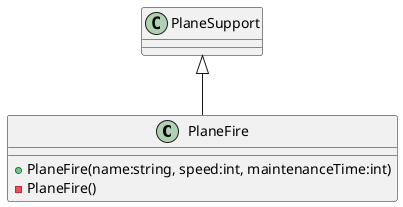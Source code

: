 @startuml
class PlaneFire {
    + PlaneFire(name:string, speed:int, maintenanceTime:int)
    - PlaneFire()
}
PlaneSupport <|-- PlaneFire
@enduml
